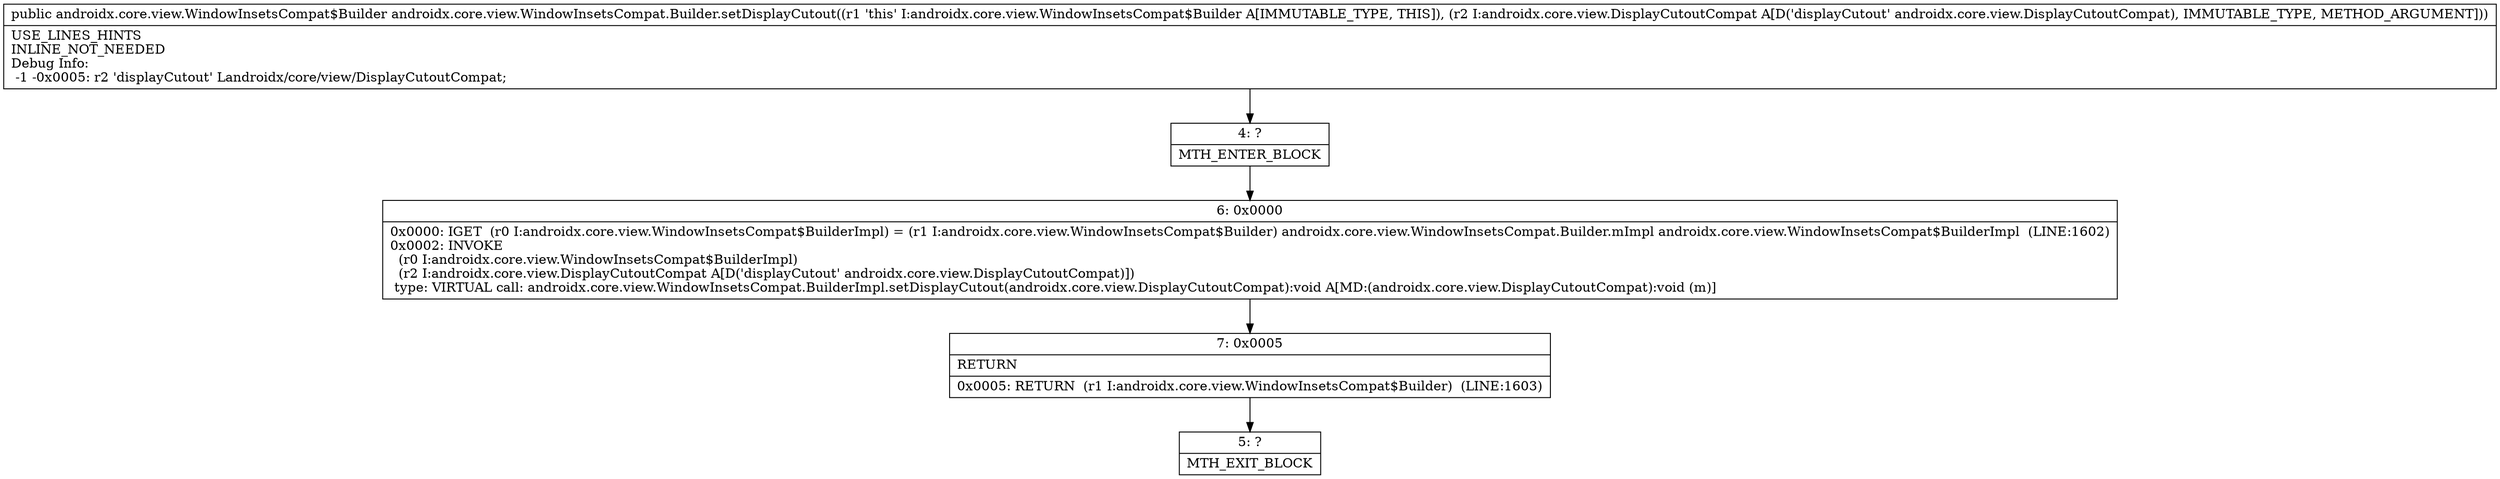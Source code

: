 digraph "CFG forandroidx.core.view.WindowInsetsCompat.Builder.setDisplayCutout(Landroidx\/core\/view\/DisplayCutoutCompat;)Landroidx\/core\/view\/WindowInsetsCompat$Builder;" {
Node_4 [shape=record,label="{4\:\ ?|MTH_ENTER_BLOCK\l}"];
Node_6 [shape=record,label="{6\:\ 0x0000|0x0000: IGET  (r0 I:androidx.core.view.WindowInsetsCompat$BuilderImpl) = (r1 I:androidx.core.view.WindowInsetsCompat$Builder) androidx.core.view.WindowInsetsCompat.Builder.mImpl androidx.core.view.WindowInsetsCompat$BuilderImpl  (LINE:1602)\l0x0002: INVOKE  \l  (r0 I:androidx.core.view.WindowInsetsCompat$BuilderImpl)\l  (r2 I:androidx.core.view.DisplayCutoutCompat A[D('displayCutout' androidx.core.view.DisplayCutoutCompat)])\l type: VIRTUAL call: androidx.core.view.WindowInsetsCompat.BuilderImpl.setDisplayCutout(androidx.core.view.DisplayCutoutCompat):void A[MD:(androidx.core.view.DisplayCutoutCompat):void (m)]\l}"];
Node_7 [shape=record,label="{7\:\ 0x0005|RETURN\l|0x0005: RETURN  (r1 I:androidx.core.view.WindowInsetsCompat$Builder)  (LINE:1603)\l}"];
Node_5 [shape=record,label="{5\:\ ?|MTH_EXIT_BLOCK\l}"];
MethodNode[shape=record,label="{public androidx.core.view.WindowInsetsCompat$Builder androidx.core.view.WindowInsetsCompat.Builder.setDisplayCutout((r1 'this' I:androidx.core.view.WindowInsetsCompat$Builder A[IMMUTABLE_TYPE, THIS]), (r2 I:androidx.core.view.DisplayCutoutCompat A[D('displayCutout' androidx.core.view.DisplayCutoutCompat), IMMUTABLE_TYPE, METHOD_ARGUMENT]))  | USE_LINES_HINTS\lINLINE_NOT_NEEDED\lDebug Info:\l  \-1 \-0x0005: r2 'displayCutout' Landroidx\/core\/view\/DisplayCutoutCompat;\l}"];
MethodNode -> Node_4;Node_4 -> Node_6;
Node_6 -> Node_7;
Node_7 -> Node_5;
}

